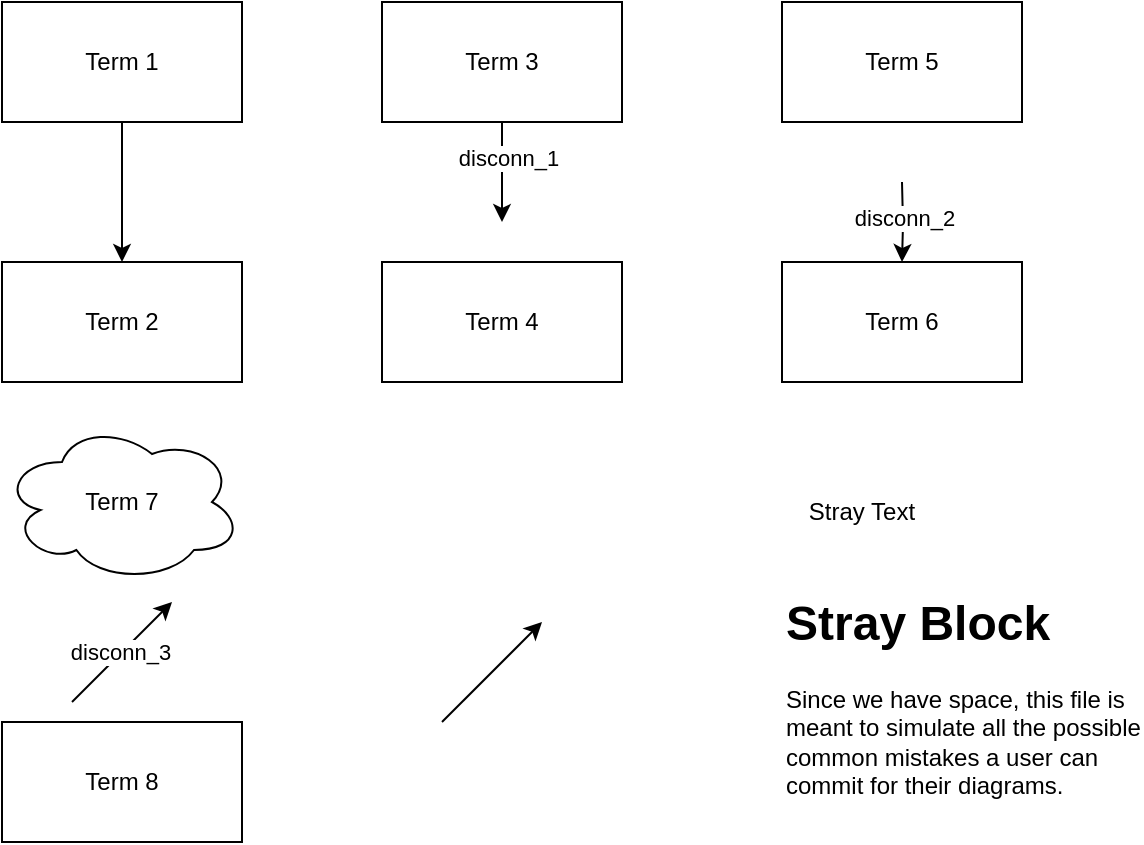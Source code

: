 <mxfile version="24.5.1" type="device">
  <diagram name="Page-1" id="y95NtlflLEOP_hBBiJEF">
    <mxGraphModel dx="954" dy="674" grid="1" gridSize="10" guides="1" tooltips="1" connect="1" arrows="1" fold="1" page="1" pageScale="1" pageWidth="850" pageHeight="1100" math="0" shadow="0">
      <root>
        <mxCell id="0" />
        <mxCell id="1" parent="0" />
        <mxCell id="R-ySSVpc46mNYWlCbCv4-8" style="edgeStyle=orthogonalEdgeStyle;rounded=0;orthogonalLoop=1;jettySize=auto;html=1;exitX=0.5;exitY=1;exitDx=0;exitDy=0;entryX=0.5;entryY=0;entryDx=0;entryDy=0;" parent="1" source="R-ySSVpc46mNYWlCbCv4-1" target="R-ySSVpc46mNYWlCbCv4-2" edge="1">
          <mxGeometry relative="1" as="geometry" />
        </mxCell>
        <mxCell id="R-ySSVpc46mNYWlCbCv4-1" value="Term 1" style="rounded=0;whiteSpace=wrap;html=1;" parent="1" vertex="1">
          <mxGeometry x="200" y="80" width="120" height="60" as="geometry" />
        </mxCell>
        <mxCell id="R-ySSVpc46mNYWlCbCv4-2" value="Term 2" style="rounded=0;whiteSpace=wrap;html=1;" parent="1" vertex="1">
          <mxGeometry x="200" y="210" width="120" height="60" as="geometry" />
        </mxCell>
        <mxCell id="R-ySSVpc46mNYWlCbCv4-9" style="edgeStyle=orthogonalEdgeStyle;rounded=0;orthogonalLoop=1;jettySize=auto;html=1;exitX=0.5;exitY=1;exitDx=0;exitDy=0;" parent="1" source="R-ySSVpc46mNYWlCbCv4-3" edge="1">
          <mxGeometry relative="1" as="geometry">
            <mxPoint x="450" y="190" as="targetPoint" />
          </mxGeometry>
        </mxCell>
        <mxCell id="R-ySSVpc46mNYWlCbCv4-18" value="disconn_1" style="edgeLabel;html=1;align=center;verticalAlign=middle;resizable=0;points=[];" parent="R-ySSVpc46mNYWlCbCv4-9" vertex="1" connectable="0">
          <mxGeometry x="-0.287" y="3" relative="1" as="geometry">
            <mxPoint as="offset" />
          </mxGeometry>
        </mxCell>
        <mxCell id="R-ySSVpc46mNYWlCbCv4-3" value="Term 3" style="rounded=0;whiteSpace=wrap;html=1;" parent="1" vertex="1">
          <mxGeometry x="390" y="80" width="120" height="60" as="geometry" />
        </mxCell>
        <mxCell id="R-ySSVpc46mNYWlCbCv4-4" value="Term 4" style="rounded=0;whiteSpace=wrap;html=1;" parent="1" vertex="1">
          <mxGeometry x="390" y="210" width="120" height="60" as="geometry" />
        </mxCell>
        <mxCell id="R-ySSVpc46mNYWlCbCv4-10" style="edgeStyle=orthogonalEdgeStyle;rounded=0;orthogonalLoop=1;jettySize=auto;html=1;entryX=0.5;entryY=0;entryDx=0;entryDy=0;" parent="1" target="R-ySSVpc46mNYWlCbCv4-6" edge="1">
          <mxGeometry relative="1" as="geometry">
            <mxPoint x="650" y="170" as="sourcePoint" />
          </mxGeometry>
        </mxCell>
        <mxCell id="R-ySSVpc46mNYWlCbCv4-19" value="disconn_2" style="edgeLabel;html=1;align=center;verticalAlign=middle;resizable=0;points=[];" parent="R-ySSVpc46mNYWlCbCv4-10" vertex="1" connectable="0">
          <mxGeometry x="-0.112" relative="1" as="geometry">
            <mxPoint as="offset" />
          </mxGeometry>
        </mxCell>
        <mxCell id="R-ySSVpc46mNYWlCbCv4-5" value="Term 5" style="rounded=0;whiteSpace=wrap;html=1;" parent="1" vertex="1">
          <mxGeometry x="590" y="80" width="120" height="60" as="geometry" />
        </mxCell>
        <mxCell id="R-ySSVpc46mNYWlCbCv4-6" value="Term 6" style="rounded=0;whiteSpace=wrap;html=1;" parent="1" vertex="1">
          <mxGeometry x="590" y="210" width="120" height="60" as="geometry" />
        </mxCell>
        <mxCell id="R-ySSVpc46mNYWlCbCv4-14" value="Term 8" style="rounded=0;whiteSpace=wrap;html=1;" parent="1" vertex="1">
          <mxGeometry x="200" y="440" width="120" height="60" as="geometry" />
        </mxCell>
        <mxCell id="R-ySSVpc46mNYWlCbCv4-15" value="" style="endArrow=classic;html=1;rounded=0;" parent="1" edge="1">
          <mxGeometry width="50" height="50" relative="1" as="geometry">
            <mxPoint x="235" y="430" as="sourcePoint" />
            <mxPoint x="285" y="380" as="targetPoint" />
          </mxGeometry>
        </mxCell>
        <mxCell id="R-ySSVpc46mNYWlCbCv4-20" value="disconn_3" style="edgeLabel;html=1;align=center;verticalAlign=middle;resizable=0;points=[];" parent="R-ySSVpc46mNYWlCbCv4-15" vertex="1" connectable="0">
          <mxGeometry x="-0.02" y="1" relative="1" as="geometry">
            <mxPoint as="offset" />
          </mxGeometry>
        </mxCell>
        <mxCell id="R-ySSVpc46mNYWlCbCv4-21" value="" style="endArrow=classic;html=1;rounded=0;" parent="1" edge="1">
          <mxGeometry width="50" height="50" relative="1" as="geometry">
            <mxPoint x="420" y="440" as="sourcePoint" />
            <mxPoint x="470" y="390" as="targetPoint" />
          </mxGeometry>
        </mxCell>
        <mxCell id="R-ySSVpc46mNYWlCbCv4-23" value="Stray Text" style="text;html=1;align=center;verticalAlign=middle;whiteSpace=wrap;rounded=0;" parent="1" vertex="1">
          <mxGeometry x="600" y="320" width="60" height="30" as="geometry" />
        </mxCell>
        <mxCell id="R-ySSVpc46mNYWlCbCv4-24" value="&lt;h1 style=&quot;margin-top: 0px;&quot;&gt;Stray Block&lt;/h1&gt;&lt;div&gt;Since we have space, this file is meant to simulate all the possible common mistakes a user can commit for their diagrams.&lt;/div&gt;" style="text;html=1;whiteSpace=wrap;overflow=hidden;rounded=0;" parent="1" vertex="1">
          <mxGeometry x="590" y="370" width="180" height="120" as="geometry" />
        </mxCell>
        <mxCell id="R-ySSVpc46mNYWlCbCv4-25" value="Term 7" style="ellipse;shape=cloud;whiteSpace=wrap;html=1;" parent="1" vertex="1">
          <mxGeometry x="200" y="290" width="120" height="80" as="geometry" />
        </mxCell>
      </root>
    </mxGraphModel>
  </diagram>
</mxfile>
